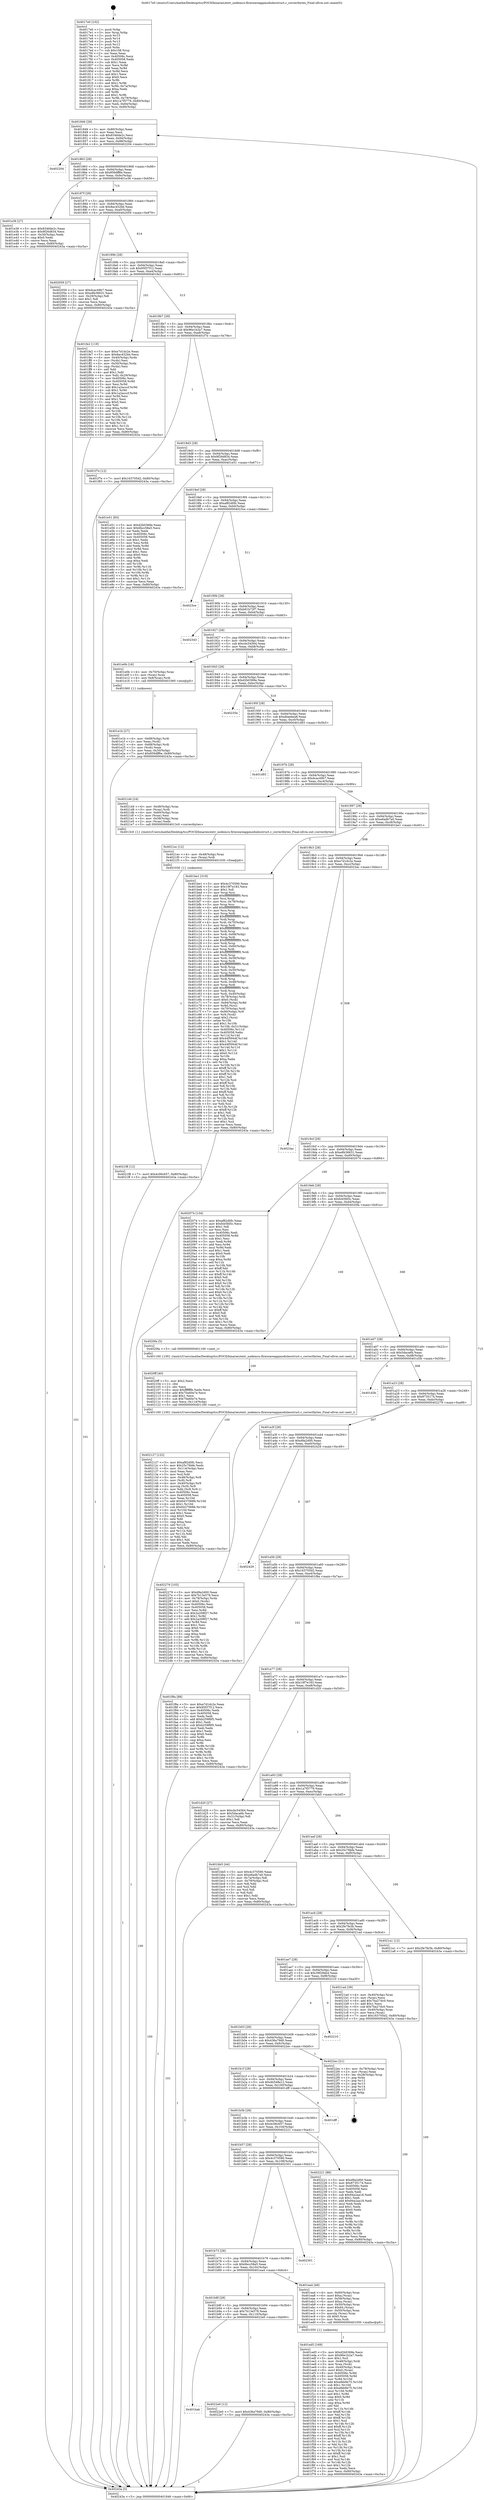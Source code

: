 digraph "0x4017e0" {
  label = "0x4017e0 (/mnt/c/Users/mathe/Desktop/tcc/POCII/binaries/extr_nodemcu-firmwareappmodulesstruct.c_correctbytes_Final-ollvm.out::main(0))"
  labelloc = "t"
  node[shape=record]

  Entry [label="",width=0.3,height=0.3,shape=circle,fillcolor=black,style=filled]
  "0x401846" [label="{
     0x401846 [29]\l
     | [instrs]\l
     &nbsp;&nbsp;0x401846 \<+3\>: mov -0x80(%rbp),%eax\l
     &nbsp;&nbsp;0x401849 \<+2\>: mov %eax,%ecx\l
     &nbsp;&nbsp;0x40184b \<+6\>: sub $0x8346de2c,%ecx\l
     &nbsp;&nbsp;0x401851 \<+6\>: mov %eax,-0x94(%rbp)\l
     &nbsp;&nbsp;0x401857 \<+6\>: mov %ecx,-0x98(%rbp)\l
     &nbsp;&nbsp;0x40185d \<+6\>: je 0000000000402204 \<main+0xa24\>\l
  }"]
  "0x402204" [label="{
     0x402204\l
  }", style=dashed]
  "0x401863" [label="{
     0x401863 [28]\l
     | [instrs]\l
     &nbsp;&nbsp;0x401863 \<+5\>: jmp 0000000000401868 \<main+0x88\>\l
     &nbsp;&nbsp;0x401868 \<+6\>: mov -0x94(%rbp),%eax\l
     &nbsp;&nbsp;0x40186e \<+5\>: sub $0x859dff6e,%eax\l
     &nbsp;&nbsp;0x401873 \<+6\>: mov %eax,-0x9c(%rbp)\l
     &nbsp;&nbsp;0x401879 \<+6\>: je 0000000000401e36 \<main+0x656\>\l
  }"]
  Exit [label="",width=0.3,height=0.3,shape=circle,fillcolor=black,style=filled,peripheries=2]
  "0x401e36" [label="{
     0x401e36 [27]\l
     | [instrs]\l
     &nbsp;&nbsp;0x401e36 \<+5\>: mov $0x8346de2c,%eax\l
     &nbsp;&nbsp;0x401e3b \<+5\>: mov $0x9f26d834,%ecx\l
     &nbsp;&nbsp;0x401e40 \<+3\>: mov -0x30(%rbp),%edx\l
     &nbsp;&nbsp;0x401e43 \<+3\>: cmp $0x0,%edx\l
     &nbsp;&nbsp;0x401e46 \<+3\>: cmove %ecx,%eax\l
     &nbsp;&nbsp;0x401e49 \<+3\>: mov %eax,-0x80(%rbp)\l
     &nbsp;&nbsp;0x401e4c \<+5\>: jmp 000000000040243a \<main+0xc5a\>\l
  }"]
  "0x40187f" [label="{
     0x40187f [28]\l
     | [instrs]\l
     &nbsp;&nbsp;0x40187f \<+5\>: jmp 0000000000401884 \<main+0xa4\>\l
     &nbsp;&nbsp;0x401884 \<+6\>: mov -0x94(%rbp),%eax\l
     &nbsp;&nbsp;0x40188a \<+5\>: sub $0x8ac452bb,%eax\l
     &nbsp;&nbsp;0x40188f \<+6\>: mov %eax,-0xa0(%rbp)\l
     &nbsp;&nbsp;0x401895 \<+6\>: je 0000000000402059 \<main+0x879\>\l
  }"]
  "0x401bab" [label="{
     0x401bab\l
  }", style=dashed]
  "0x402059" [label="{
     0x402059 [27]\l
     | [instrs]\l
     &nbsp;&nbsp;0x402059 \<+5\>: mov $0xdcac49b7,%eax\l
     &nbsp;&nbsp;0x40205e \<+5\>: mov $0xe8b36631,%ecx\l
     &nbsp;&nbsp;0x402063 \<+3\>: mov -0x29(%rbp),%dl\l
     &nbsp;&nbsp;0x402066 \<+3\>: test $0x1,%dl\l
     &nbsp;&nbsp;0x402069 \<+3\>: cmovne %ecx,%eax\l
     &nbsp;&nbsp;0x40206c \<+3\>: mov %eax,-0x80(%rbp)\l
     &nbsp;&nbsp;0x40206f \<+5\>: jmp 000000000040243a \<main+0xc5a\>\l
  }"]
  "0x40189b" [label="{
     0x40189b [28]\l
     | [instrs]\l
     &nbsp;&nbsp;0x40189b \<+5\>: jmp 00000000004018a0 \<main+0xc0\>\l
     &nbsp;&nbsp;0x4018a0 \<+6\>: mov -0x94(%rbp),%eax\l
     &nbsp;&nbsp;0x4018a6 \<+5\>: sub $0x95f37f12,%eax\l
     &nbsp;&nbsp;0x4018ab \<+6\>: mov %eax,-0xa4(%rbp)\l
     &nbsp;&nbsp;0x4018b1 \<+6\>: je 0000000000401fe2 \<main+0x802\>\l
  }"]
  "0x4022e0" [label="{
     0x4022e0 [12]\l
     | [instrs]\l
     &nbsp;&nbsp;0x4022e0 \<+7\>: movl $0x436a79d0,-0x80(%rbp)\l
     &nbsp;&nbsp;0x4022e7 \<+5\>: jmp 000000000040243a \<main+0xc5a\>\l
  }"]
  "0x401fe2" [label="{
     0x401fe2 [119]\l
     | [instrs]\l
     &nbsp;&nbsp;0x401fe2 \<+5\>: mov $0xe7d1dc2e,%eax\l
     &nbsp;&nbsp;0x401fe7 \<+5\>: mov $0x8ac452bb,%ecx\l
     &nbsp;&nbsp;0x401fec \<+4\>: mov -0x40(%rbp),%rdx\l
     &nbsp;&nbsp;0x401ff0 \<+2\>: mov (%rdx),%esi\l
     &nbsp;&nbsp;0x401ff2 \<+4\>: mov -0x50(%rbp),%rdx\l
     &nbsp;&nbsp;0x401ff6 \<+2\>: cmp (%rdx),%esi\l
     &nbsp;&nbsp;0x401ff8 \<+4\>: setl %dil\l
     &nbsp;&nbsp;0x401ffc \<+4\>: and $0x1,%dil\l
     &nbsp;&nbsp;0x402000 \<+4\>: mov %dil,-0x29(%rbp)\l
     &nbsp;&nbsp;0x402004 \<+7\>: mov 0x40506c,%esi\l
     &nbsp;&nbsp;0x40200b \<+8\>: mov 0x405058,%r8d\l
     &nbsp;&nbsp;0x402013 \<+3\>: mov %esi,%r9d\l
     &nbsp;&nbsp;0x402016 \<+7\>: add $0x1a2acccf,%r9d\l
     &nbsp;&nbsp;0x40201d \<+4\>: sub $0x1,%r9d\l
     &nbsp;&nbsp;0x402021 \<+7\>: sub $0x1a2acccf,%r9d\l
     &nbsp;&nbsp;0x402028 \<+4\>: imul %r9d,%esi\l
     &nbsp;&nbsp;0x40202c \<+3\>: and $0x1,%esi\l
     &nbsp;&nbsp;0x40202f \<+3\>: cmp $0x0,%esi\l
     &nbsp;&nbsp;0x402032 \<+4\>: sete %dil\l
     &nbsp;&nbsp;0x402036 \<+4\>: cmp $0xa,%r8d\l
     &nbsp;&nbsp;0x40203a \<+4\>: setl %r10b\l
     &nbsp;&nbsp;0x40203e \<+3\>: mov %dil,%r11b\l
     &nbsp;&nbsp;0x402041 \<+3\>: and %r10b,%r11b\l
     &nbsp;&nbsp;0x402044 \<+3\>: xor %r10b,%dil\l
     &nbsp;&nbsp;0x402047 \<+3\>: or %dil,%r11b\l
     &nbsp;&nbsp;0x40204a \<+4\>: test $0x1,%r11b\l
     &nbsp;&nbsp;0x40204e \<+3\>: cmovne %ecx,%eax\l
     &nbsp;&nbsp;0x402051 \<+3\>: mov %eax,-0x80(%rbp)\l
     &nbsp;&nbsp;0x402054 \<+5\>: jmp 000000000040243a \<main+0xc5a\>\l
  }"]
  "0x4018b7" [label="{
     0x4018b7 [28]\l
     | [instrs]\l
     &nbsp;&nbsp;0x4018b7 \<+5\>: jmp 00000000004018bc \<main+0xdc\>\l
     &nbsp;&nbsp;0x4018bc \<+6\>: mov -0x94(%rbp),%eax\l
     &nbsp;&nbsp;0x4018c2 \<+5\>: sub $0x96e1b2a7,%eax\l
     &nbsp;&nbsp;0x4018c7 \<+6\>: mov %eax,-0xa8(%rbp)\l
     &nbsp;&nbsp;0x4018cd \<+6\>: je 0000000000401f7e \<main+0x79e\>\l
  }"]
  "0x4021f8" [label="{
     0x4021f8 [12]\l
     | [instrs]\l
     &nbsp;&nbsp;0x4021f8 \<+7\>: movl $0x4c06c657,-0x80(%rbp)\l
     &nbsp;&nbsp;0x4021ff \<+5\>: jmp 000000000040243a \<main+0xc5a\>\l
  }"]
  "0x401f7e" [label="{
     0x401f7e [12]\l
     | [instrs]\l
     &nbsp;&nbsp;0x401f7e \<+7\>: movl $0x163705d2,-0x80(%rbp)\l
     &nbsp;&nbsp;0x401f85 \<+5\>: jmp 000000000040243a \<main+0xc5a\>\l
  }"]
  "0x4018d3" [label="{
     0x4018d3 [28]\l
     | [instrs]\l
     &nbsp;&nbsp;0x4018d3 \<+5\>: jmp 00000000004018d8 \<main+0xf8\>\l
     &nbsp;&nbsp;0x4018d8 \<+6\>: mov -0x94(%rbp),%eax\l
     &nbsp;&nbsp;0x4018de \<+5\>: sub $0x9f26d834,%eax\l
     &nbsp;&nbsp;0x4018e3 \<+6\>: mov %eax,-0xac(%rbp)\l
     &nbsp;&nbsp;0x4018e9 \<+6\>: je 0000000000401e51 \<main+0x671\>\l
  }"]
  "0x4021ec" [label="{
     0x4021ec [12]\l
     | [instrs]\l
     &nbsp;&nbsp;0x4021ec \<+4\>: mov -0x48(%rbp),%rax\l
     &nbsp;&nbsp;0x4021f0 \<+3\>: mov (%rax),%rdi\l
     &nbsp;&nbsp;0x4021f3 \<+5\>: call 0000000000401030 \<free@plt\>\l
     | [calls]\l
     &nbsp;&nbsp;0x401030 \{1\} (unknown)\l
  }"]
  "0x401e51" [label="{
     0x401e51 [83]\l
     | [instrs]\l
     &nbsp;&nbsp;0x401e51 \<+5\>: mov $0xd2b0368e,%eax\l
     &nbsp;&nbsp;0x401e56 \<+5\>: mov $0x6bcc58a5,%ecx\l
     &nbsp;&nbsp;0x401e5b \<+2\>: xor %edx,%edx\l
     &nbsp;&nbsp;0x401e5d \<+7\>: mov 0x40506c,%esi\l
     &nbsp;&nbsp;0x401e64 \<+7\>: mov 0x405058,%edi\l
     &nbsp;&nbsp;0x401e6b \<+3\>: sub $0x1,%edx\l
     &nbsp;&nbsp;0x401e6e \<+3\>: mov %esi,%r8d\l
     &nbsp;&nbsp;0x401e71 \<+3\>: add %edx,%r8d\l
     &nbsp;&nbsp;0x401e74 \<+4\>: imul %r8d,%esi\l
     &nbsp;&nbsp;0x401e78 \<+3\>: and $0x1,%esi\l
     &nbsp;&nbsp;0x401e7b \<+3\>: cmp $0x0,%esi\l
     &nbsp;&nbsp;0x401e7e \<+4\>: sete %r9b\l
     &nbsp;&nbsp;0x401e82 \<+3\>: cmp $0xa,%edi\l
     &nbsp;&nbsp;0x401e85 \<+4\>: setl %r10b\l
     &nbsp;&nbsp;0x401e89 \<+3\>: mov %r9b,%r11b\l
     &nbsp;&nbsp;0x401e8c \<+3\>: and %r10b,%r11b\l
     &nbsp;&nbsp;0x401e8f \<+3\>: xor %r10b,%r9b\l
     &nbsp;&nbsp;0x401e92 \<+3\>: or %r9b,%r11b\l
     &nbsp;&nbsp;0x401e95 \<+4\>: test $0x1,%r11b\l
     &nbsp;&nbsp;0x401e99 \<+3\>: cmovne %ecx,%eax\l
     &nbsp;&nbsp;0x401e9c \<+3\>: mov %eax,-0x80(%rbp)\l
     &nbsp;&nbsp;0x401e9f \<+5\>: jmp 000000000040243a \<main+0xc5a\>\l
  }"]
  "0x4018ef" [label="{
     0x4018ef [28]\l
     | [instrs]\l
     &nbsp;&nbsp;0x4018ef \<+5\>: jmp 00000000004018f4 \<main+0x114\>\l
     &nbsp;&nbsp;0x4018f4 \<+6\>: mov -0x94(%rbp),%eax\l
     &nbsp;&nbsp;0x4018fa \<+5\>: sub $0xaf82d0fc,%eax\l
     &nbsp;&nbsp;0x4018ff \<+6\>: mov %eax,-0xb0(%rbp)\l
     &nbsp;&nbsp;0x401905 \<+6\>: je 00000000004023ce \<main+0xbee\>\l
  }"]
  "0x402127" [label="{
     0x402127 [122]\l
     | [instrs]\l
     &nbsp;&nbsp;0x402127 \<+5\>: mov $0xaf82d0fc,%ecx\l
     &nbsp;&nbsp;0x40212c \<+5\>: mov $0x25c76bfe,%edx\l
     &nbsp;&nbsp;0x402131 \<+6\>: mov -0x114(%rbp),%esi\l
     &nbsp;&nbsp;0x402137 \<+3\>: imul %eax,%esi\l
     &nbsp;&nbsp;0x40213a \<+3\>: mov %sil,%dil\l
     &nbsp;&nbsp;0x40213d \<+4\>: mov -0x48(%rbp),%r8\l
     &nbsp;&nbsp;0x402141 \<+3\>: mov (%r8),%r8\l
     &nbsp;&nbsp;0x402144 \<+4\>: mov -0x40(%rbp),%r9\l
     &nbsp;&nbsp;0x402148 \<+3\>: movslq (%r9),%r9\l
     &nbsp;&nbsp;0x40214b \<+4\>: mov %dil,(%r8,%r9,1)\l
     &nbsp;&nbsp;0x40214f \<+7\>: mov 0x40506c,%eax\l
     &nbsp;&nbsp;0x402156 \<+7\>: mov 0x405058,%esi\l
     &nbsp;&nbsp;0x40215d \<+3\>: mov %eax,%r10d\l
     &nbsp;&nbsp;0x402160 \<+7\>: add $0x64370686,%r10d\l
     &nbsp;&nbsp;0x402167 \<+4\>: sub $0x1,%r10d\l
     &nbsp;&nbsp;0x40216b \<+7\>: sub $0x64370686,%r10d\l
     &nbsp;&nbsp;0x402172 \<+4\>: imul %r10d,%eax\l
     &nbsp;&nbsp;0x402176 \<+3\>: and $0x1,%eax\l
     &nbsp;&nbsp;0x402179 \<+3\>: cmp $0x0,%eax\l
     &nbsp;&nbsp;0x40217c \<+4\>: sete %dil\l
     &nbsp;&nbsp;0x402180 \<+3\>: cmp $0xa,%esi\l
     &nbsp;&nbsp;0x402183 \<+4\>: setl %r11b\l
     &nbsp;&nbsp;0x402187 \<+3\>: mov %dil,%bl\l
     &nbsp;&nbsp;0x40218a \<+3\>: and %r11b,%bl\l
     &nbsp;&nbsp;0x40218d \<+3\>: xor %r11b,%dil\l
     &nbsp;&nbsp;0x402190 \<+3\>: or %dil,%bl\l
     &nbsp;&nbsp;0x402193 \<+3\>: test $0x1,%bl\l
     &nbsp;&nbsp;0x402196 \<+3\>: cmovne %edx,%ecx\l
     &nbsp;&nbsp;0x402199 \<+3\>: mov %ecx,-0x80(%rbp)\l
     &nbsp;&nbsp;0x40219c \<+5\>: jmp 000000000040243a \<main+0xc5a\>\l
  }"]
  "0x4023ce" [label="{
     0x4023ce\l
  }", style=dashed]
  "0x40190b" [label="{
     0x40190b [28]\l
     | [instrs]\l
     &nbsp;&nbsp;0x40190b \<+5\>: jmp 0000000000401910 \<main+0x130\>\l
     &nbsp;&nbsp;0x401910 \<+6\>: mov -0x94(%rbp),%eax\l
     &nbsp;&nbsp;0x401916 \<+5\>: sub $0xb91b72f7,%eax\l
     &nbsp;&nbsp;0x40191b \<+6\>: mov %eax,-0xb4(%rbp)\l
     &nbsp;&nbsp;0x401921 \<+6\>: je 0000000000402343 \<main+0xb63\>\l
  }"]
  "0x4020ff" [label="{
     0x4020ff [40]\l
     | [instrs]\l
     &nbsp;&nbsp;0x4020ff \<+5\>: mov $0x2,%ecx\l
     &nbsp;&nbsp;0x402104 \<+1\>: cltd\l
     &nbsp;&nbsp;0x402105 \<+2\>: idiv %ecx\l
     &nbsp;&nbsp;0x402107 \<+6\>: imul $0xfffffffe,%edx,%ecx\l
     &nbsp;&nbsp;0x40210d \<+6\>: add $0x70a60e7e,%ecx\l
     &nbsp;&nbsp;0x402113 \<+3\>: add $0x1,%ecx\l
     &nbsp;&nbsp;0x402116 \<+6\>: sub $0x70a60e7e,%ecx\l
     &nbsp;&nbsp;0x40211c \<+6\>: mov %ecx,-0x114(%rbp)\l
     &nbsp;&nbsp;0x402122 \<+5\>: call 0000000000401160 \<next_i\>\l
     | [calls]\l
     &nbsp;&nbsp;0x401160 \{100\} (/mnt/c/Users/mathe/Desktop/tcc/POCII/binaries/extr_nodemcu-firmwareappmodulesstruct.c_correctbytes_Final-ollvm.out::next_i)\l
  }"]
  "0x402343" [label="{
     0x402343\l
  }", style=dashed]
  "0x401927" [label="{
     0x401927 [28]\l
     | [instrs]\l
     &nbsp;&nbsp;0x401927 \<+5\>: jmp 000000000040192c \<main+0x14c\>\l
     &nbsp;&nbsp;0x40192c \<+6\>: mov -0x94(%rbp),%eax\l
     &nbsp;&nbsp;0x401932 \<+5\>: sub $0xcbc54564,%eax\l
     &nbsp;&nbsp;0x401937 \<+6\>: mov %eax,-0xb8(%rbp)\l
     &nbsp;&nbsp;0x40193d \<+6\>: je 0000000000401e0b \<main+0x62b\>\l
  }"]
  "0x401ed5" [label="{
     0x401ed5 [169]\l
     | [instrs]\l
     &nbsp;&nbsp;0x401ed5 \<+5\>: mov $0xd2b0368e,%ecx\l
     &nbsp;&nbsp;0x401eda \<+5\>: mov $0x96e1b2a7,%edx\l
     &nbsp;&nbsp;0x401edf \<+3\>: mov $0x1,%sil\l
     &nbsp;&nbsp;0x401ee2 \<+4\>: mov -0x48(%rbp),%rdi\l
     &nbsp;&nbsp;0x401ee6 \<+3\>: mov %rax,(%rdi)\l
     &nbsp;&nbsp;0x401ee9 \<+4\>: mov -0x40(%rbp),%rax\l
     &nbsp;&nbsp;0x401eed \<+6\>: movl $0x0,(%rax)\l
     &nbsp;&nbsp;0x401ef3 \<+8\>: mov 0x40506c,%r8d\l
     &nbsp;&nbsp;0x401efb \<+8\>: mov 0x405058,%r9d\l
     &nbsp;&nbsp;0x401f03 \<+3\>: mov %r8d,%r10d\l
     &nbsp;&nbsp;0x401f06 \<+7\>: add $0xefeb9e75,%r10d\l
     &nbsp;&nbsp;0x401f0d \<+4\>: sub $0x1,%r10d\l
     &nbsp;&nbsp;0x401f11 \<+7\>: sub $0xefeb9e75,%r10d\l
     &nbsp;&nbsp;0x401f18 \<+4\>: imul %r10d,%r8d\l
     &nbsp;&nbsp;0x401f1c \<+4\>: and $0x1,%r8d\l
     &nbsp;&nbsp;0x401f20 \<+4\>: cmp $0x0,%r8d\l
     &nbsp;&nbsp;0x401f24 \<+4\>: sete %r11b\l
     &nbsp;&nbsp;0x401f28 \<+4\>: cmp $0xa,%r9d\l
     &nbsp;&nbsp;0x401f2c \<+3\>: setl %bl\l
     &nbsp;&nbsp;0x401f2f \<+3\>: mov %r11b,%r14b\l
     &nbsp;&nbsp;0x401f32 \<+4\>: xor $0xff,%r14b\l
     &nbsp;&nbsp;0x401f36 \<+3\>: mov %bl,%r15b\l
     &nbsp;&nbsp;0x401f39 \<+4\>: xor $0xff,%r15b\l
     &nbsp;&nbsp;0x401f3d \<+4\>: xor $0x1,%sil\l
     &nbsp;&nbsp;0x401f41 \<+3\>: mov %r14b,%r12b\l
     &nbsp;&nbsp;0x401f44 \<+4\>: and $0xff,%r12b\l
     &nbsp;&nbsp;0x401f48 \<+3\>: and %sil,%r11b\l
     &nbsp;&nbsp;0x401f4b \<+3\>: mov %r15b,%r13b\l
     &nbsp;&nbsp;0x401f4e \<+4\>: and $0xff,%r13b\l
     &nbsp;&nbsp;0x401f52 \<+3\>: and %sil,%bl\l
     &nbsp;&nbsp;0x401f55 \<+3\>: or %r11b,%r12b\l
     &nbsp;&nbsp;0x401f58 \<+3\>: or %bl,%r13b\l
     &nbsp;&nbsp;0x401f5b \<+3\>: xor %r13b,%r12b\l
     &nbsp;&nbsp;0x401f5e \<+3\>: or %r15b,%r14b\l
     &nbsp;&nbsp;0x401f61 \<+4\>: xor $0xff,%r14b\l
     &nbsp;&nbsp;0x401f65 \<+4\>: or $0x1,%sil\l
     &nbsp;&nbsp;0x401f69 \<+3\>: and %sil,%r14b\l
     &nbsp;&nbsp;0x401f6c \<+3\>: or %r14b,%r12b\l
     &nbsp;&nbsp;0x401f6f \<+4\>: test $0x1,%r12b\l
     &nbsp;&nbsp;0x401f73 \<+3\>: cmovne %edx,%ecx\l
     &nbsp;&nbsp;0x401f76 \<+3\>: mov %ecx,-0x80(%rbp)\l
     &nbsp;&nbsp;0x401f79 \<+5\>: jmp 000000000040243a \<main+0xc5a\>\l
  }"]
  "0x401e0b" [label="{
     0x401e0b [16]\l
     | [instrs]\l
     &nbsp;&nbsp;0x401e0b \<+4\>: mov -0x70(%rbp),%rax\l
     &nbsp;&nbsp;0x401e0f \<+3\>: mov (%rax),%rax\l
     &nbsp;&nbsp;0x401e12 \<+4\>: mov 0x8(%rax),%rdi\l
     &nbsp;&nbsp;0x401e16 \<+5\>: call 0000000000401060 \<atoi@plt\>\l
     | [calls]\l
     &nbsp;&nbsp;0x401060 \{1\} (unknown)\l
  }"]
  "0x401943" [label="{
     0x401943 [28]\l
     | [instrs]\l
     &nbsp;&nbsp;0x401943 \<+5\>: jmp 0000000000401948 \<main+0x168\>\l
     &nbsp;&nbsp;0x401948 \<+6\>: mov -0x94(%rbp),%eax\l
     &nbsp;&nbsp;0x40194e \<+5\>: sub $0xd2b0368e,%eax\l
     &nbsp;&nbsp;0x401953 \<+6\>: mov %eax,-0xbc(%rbp)\l
     &nbsp;&nbsp;0x401959 \<+6\>: je 000000000040235e \<main+0xb7e\>\l
  }"]
  "0x401b8f" [label="{
     0x401b8f [28]\l
     | [instrs]\l
     &nbsp;&nbsp;0x401b8f \<+5\>: jmp 0000000000401b94 \<main+0x3b4\>\l
     &nbsp;&nbsp;0x401b94 \<+6\>: mov -0x94(%rbp),%eax\l
     &nbsp;&nbsp;0x401b9a \<+5\>: sub $0x7b13e578,%eax\l
     &nbsp;&nbsp;0x401b9f \<+6\>: mov %eax,-0x110(%rbp)\l
     &nbsp;&nbsp;0x401ba5 \<+6\>: je 00000000004022e0 \<main+0xb00\>\l
  }"]
  "0x40235e" [label="{
     0x40235e\l
  }", style=dashed]
  "0x40195f" [label="{
     0x40195f [28]\l
     | [instrs]\l
     &nbsp;&nbsp;0x40195f \<+5\>: jmp 0000000000401964 \<main+0x184\>\l
     &nbsp;&nbsp;0x401964 \<+6\>: mov -0x94(%rbp),%eax\l
     &nbsp;&nbsp;0x40196a \<+5\>: sub $0xdbaebea8,%eax\l
     &nbsp;&nbsp;0x40196f \<+6\>: mov %eax,-0xc0(%rbp)\l
     &nbsp;&nbsp;0x401975 \<+6\>: je 0000000000401d93 \<main+0x5b3\>\l
  }"]
  "0x401ea4" [label="{
     0x401ea4 [49]\l
     | [instrs]\l
     &nbsp;&nbsp;0x401ea4 \<+4\>: mov -0x60(%rbp),%rax\l
     &nbsp;&nbsp;0x401ea8 \<+6\>: movl $0xa,(%rax)\l
     &nbsp;&nbsp;0x401eae \<+4\>: mov -0x58(%rbp),%rax\l
     &nbsp;&nbsp;0x401eb2 \<+6\>: movl $0xa,(%rax)\l
     &nbsp;&nbsp;0x401eb8 \<+4\>: mov -0x50(%rbp),%rax\l
     &nbsp;&nbsp;0x401ebc \<+6\>: movl $0x64,(%rax)\l
     &nbsp;&nbsp;0x401ec2 \<+4\>: mov -0x50(%rbp),%rax\l
     &nbsp;&nbsp;0x401ec6 \<+3\>: movslq (%rax),%rax\l
     &nbsp;&nbsp;0x401ec9 \<+4\>: shl $0x0,%rax\l
     &nbsp;&nbsp;0x401ecd \<+3\>: mov %rax,%rdi\l
     &nbsp;&nbsp;0x401ed0 \<+5\>: call 0000000000401050 \<malloc@plt\>\l
     | [calls]\l
     &nbsp;&nbsp;0x401050 \{1\} (unknown)\l
  }"]
  "0x401d93" [label="{
     0x401d93\l
  }", style=dashed]
  "0x40197b" [label="{
     0x40197b [28]\l
     | [instrs]\l
     &nbsp;&nbsp;0x40197b \<+5\>: jmp 0000000000401980 \<main+0x1a0\>\l
     &nbsp;&nbsp;0x401980 \<+6\>: mov -0x94(%rbp),%eax\l
     &nbsp;&nbsp;0x401986 \<+5\>: sub $0xdcac49b7,%eax\l
     &nbsp;&nbsp;0x40198b \<+6\>: mov %eax,-0xc4(%rbp)\l
     &nbsp;&nbsp;0x401991 \<+6\>: je 00000000004021d4 \<main+0x9f4\>\l
  }"]
  "0x401b73" [label="{
     0x401b73 [28]\l
     | [instrs]\l
     &nbsp;&nbsp;0x401b73 \<+5\>: jmp 0000000000401b78 \<main+0x398\>\l
     &nbsp;&nbsp;0x401b78 \<+6\>: mov -0x94(%rbp),%eax\l
     &nbsp;&nbsp;0x401b7e \<+5\>: sub $0x6bcc58a5,%eax\l
     &nbsp;&nbsp;0x401b83 \<+6\>: mov %eax,-0x10c(%rbp)\l
     &nbsp;&nbsp;0x401b89 \<+6\>: je 0000000000401ea4 \<main+0x6c4\>\l
  }"]
  "0x4021d4" [label="{
     0x4021d4 [24]\l
     | [instrs]\l
     &nbsp;&nbsp;0x4021d4 \<+4\>: mov -0x48(%rbp),%rax\l
     &nbsp;&nbsp;0x4021d8 \<+3\>: mov (%rax),%rdi\l
     &nbsp;&nbsp;0x4021db \<+4\>: mov -0x60(%rbp),%rax\l
     &nbsp;&nbsp;0x4021df \<+2\>: mov (%rax),%esi\l
     &nbsp;&nbsp;0x4021e1 \<+4\>: mov -0x58(%rbp),%rax\l
     &nbsp;&nbsp;0x4021e5 \<+2\>: mov (%rax),%edx\l
     &nbsp;&nbsp;0x4021e7 \<+5\>: call 00000000004013c0 \<correctbytes\>\l
     | [calls]\l
     &nbsp;&nbsp;0x4013c0 \{1\} (/mnt/c/Users/mathe/Desktop/tcc/POCII/binaries/extr_nodemcu-firmwareappmodulesstruct.c_correctbytes_Final-ollvm.out::correctbytes)\l
  }"]
  "0x401997" [label="{
     0x401997 [28]\l
     | [instrs]\l
     &nbsp;&nbsp;0x401997 \<+5\>: jmp 000000000040199c \<main+0x1bc\>\l
     &nbsp;&nbsp;0x40199c \<+6\>: mov -0x94(%rbp),%eax\l
     &nbsp;&nbsp;0x4019a2 \<+5\>: sub $0xe6adb7a0,%eax\l
     &nbsp;&nbsp;0x4019a7 \<+6\>: mov %eax,-0xc8(%rbp)\l
     &nbsp;&nbsp;0x4019ad \<+6\>: je 0000000000401be1 \<main+0x401\>\l
  }"]
  "0x402301" [label="{
     0x402301\l
  }", style=dashed]
  "0x401be1" [label="{
     0x401be1 [319]\l
     | [instrs]\l
     &nbsp;&nbsp;0x401be1 \<+5\>: mov $0x4c370590,%eax\l
     &nbsp;&nbsp;0x401be6 \<+5\>: mov $0x19f7e183,%ecx\l
     &nbsp;&nbsp;0x401beb \<+2\>: mov $0x1,%dl\l
     &nbsp;&nbsp;0x401bed \<+3\>: mov %rsp,%rsi\l
     &nbsp;&nbsp;0x401bf0 \<+4\>: add $0xfffffffffffffff0,%rsi\l
     &nbsp;&nbsp;0x401bf4 \<+3\>: mov %rsi,%rsp\l
     &nbsp;&nbsp;0x401bf7 \<+4\>: mov %rsi,-0x78(%rbp)\l
     &nbsp;&nbsp;0x401bfb \<+3\>: mov %rsp,%rsi\l
     &nbsp;&nbsp;0x401bfe \<+4\>: add $0xfffffffffffffff0,%rsi\l
     &nbsp;&nbsp;0x401c02 \<+3\>: mov %rsi,%rsp\l
     &nbsp;&nbsp;0x401c05 \<+3\>: mov %rsp,%rdi\l
     &nbsp;&nbsp;0x401c08 \<+4\>: add $0xfffffffffffffff0,%rdi\l
     &nbsp;&nbsp;0x401c0c \<+3\>: mov %rdi,%rsp\l
     &nbsp;&nbsp;0x401c0f \<+4\>: mov %rdi,-0x70(%rbp)\l
     &nbsp;&nbsp;0x401c13 \<+3\>: mov %rsp,%rdi\l
     &nbsp;&nbsp;0x401c16 \<+4\>: add $0xfffffffffffffff0,%rdi\l
     &nbsp;&nbsp;0x401c1a \<+3\>: mov %rdi,%rsp\l
     &nbsp;&nbsp;0x401c1d \<+4\>: mov %rdi,-0x68(%rbp)\l
     &nbsp;&nbsp;0x401c21 \<+3\>: mov %rsp,%rdi\l
     &nbsp;&nbsp;0x401c24 \<+4\>: add $0xfffffffffffffff0,%rdi\l
     &nbsp;&nbsp;0x401c28 \<+3\>: mov %rdi,%rsp\l
     &nbsp;&nbsp;0x401c2b \<+4\>: mov %rdi,-0x60(%rbp)\l
     &nbsp;&nbsp;0x401c2f \<+3\>: mov %rsp,%rdi\l
     &nbsp;&nbsp;0x401c32 \<+4\>: add $0xfffffffffffffff0,%rdi\l
     &nbsp;&nbsp;0x401c36 \<+3\>: mov %rdi,%rsp\l
     &nbsp;&nbsp;0x401c39 \<+4\>: mov %rdi,-0x58(%rbp)\l
     &nbsp;&nbsp;0x401c3d \<+3\>: mov %rsp,%rdi\l
     &nbsp;&nbsp;0x401c40 \<+4\>: add $0xfffffffffffffff0,%rdi\l
     &nbsp;&nbsp;0x401c44 \<+3\>: mov %rdi,%rsp\l
     &nbsp;&nbsp;0x401c47 \<+4\>: mov %rdi,-0x50(%rbp)\l
     &nbsp;&nbsp;0x401c4b \<+3\>: mov %rsp,%rdi\l
     &nbsp;&nbsp;0x401c4e \<+4\>: add $0xfffffffffffffff0,%rdi\l
     &nbsp;&nbsp;0x401c52 \<+3\>: mov %rdi,%rsp\l
     &nbsp;&nbsp;0x401c55 \<+4\>: mov %rdi,-0x48(%rbp)\l
     &nbsp;&nbsp;0x401c59 \<+3\>: mov %rsp,%rdi\l
     &nbsp;&nbsp;0x401c5c \<+4\>: add $0xfffffffffffffff0,%rdi\l
     &nbsp;&nbsp;0x401c60 \<+3\>: mov %rdi,%rsp\l
     &nbsp;&nbsp;0x401c63 \<+4\>: mov %rdi,-0x40(%rbp)\l
     &nbsp;&nbsp;0x401c67 \<+4\>: mov -0x78(%rbp),%rdi\l
     &nbsp;&nbsp;0x401c6b \<+6\>: movl $0x0,(%rdi)\l
     &nbsp;&nbsp;0x401c71 \<+7\>: mov -0x84(%rbp),%r8d\l
     &nbsp;&nbsp;0x401c78 \<+3\>: mov %r8d,(%rsi)\l
     &nbsp;&nbsp;0x401c7b \<+4\>: mov -0x70(%rbp),%rdi\l
     &nbsp;&nbsp;0x401c7f \<+7\>: mov -0x90(%rbp),%r9\l
     &nbsp;&nbsp;0x401c86 \<+3\>: mov %r9,(%rdi)\l
     &nbsp;&nbsp;0x401c89 \<+3\>: cmpl $0x2,(%rsi)\l
     &nbsp;&nbsp;0x401c8c \<+4\>: setne %r10b\l
     &nbsp;&nbsp;0x401c90 \<+4\>: and $0x1,%r10b\l
     &nbsp;&nbsp;0x401c94 \<+4\>: mov %r10b,-0x31(%rbp)\l
     &nbsp;&nbsp;0x401c98 \<+8\>: mov 0x40506c,%r11d\l
     &nbsp;&nbsp;0x401ca0 \<+7\>: mov 0x405058,%ebx\l
     &nbsp;&nbsp;0x401ca7 \<+3\>: mov %r11d,%r14d\l
     &nbsp;&nbsp;0x401caa \<+7\>: add $0x44f5944f,%r14d\l
     &nbsp;&nbsp;0x401cb1 \<+4\>: sub $0x1,%r14d\l
     &nbsp;&nbsp;0x401cb5 \<+7\>: sub $0x44f5944f,%r14d\l
     &nbsp;&nbsp;0x401cbc \<+4\>: imul %r14d,%r11d\l
     &nbsp;&nbsp;0x401cc0 \<+4\>: and $0x1,%r11d\l
     &nbsp;&nbsp;0x401cc4 \<+4\>: cmp $0x0,%r11d\l
     &nbsp;&nbsp;0x401cc8 \<+4\>: sete %r10b\l
     &nbsp;&nbsp;0x401ccc \<+3\>: cmp $0xa,%ebx\l
     &nbsp;&nbsp;0x401ccf \<+4\>: setl %r15b\l
     &nbsp;&nbsp;0x401cd3 \<+3\>: mov %r10b,%r12b\l
     &nbsp;&nbsp;0x401cd6 \<+4\>: xor $0xff,%r12b\l
     &nbsp;&nbsp;0x401cda \<+3\>: mov %r15b,%r13b\l
     &nbsp;&nbsp;0x401cdd \<+4\>: xor $0xff,%r13b\l
     &nbsp;&nbsp;0x401ce1 \<+3\>: xor $0x1,%dl\l
     &nbsp;&nbsp;0x401ce4 \<+3\>: mov %r12b,%sil\l
     &nbsp;&nbsp;0x401ce7 \<+4\>: and $0xff,%sil\l
     &nbsp;&nbsp;0x401ceb \<+3\>: and %dl,%r10b\l
     &nbsp;&nbsp;0x401cee \<+3\>: mov %r13b,%dil\l
     &nbsp;&nbsp;0x401cf1 \<+4\>: and $0xff,%dil\l
     &nbsp;&nbsp;0x401cf5 \<+3\>: and %dl,%r15b\l
     &nbsp;&nbsp;0x401cf8 \<+3\>: or %r10b,%sil\l
     &nbsp;&nbsp;0x401cfb \<+3\>: or %r15b,%dil\l
     &nbsp;&nbsp;0x401cfe \<+3\>: xor %dil,%sil\l
     &nbsp;&nbsp;0x401d01 \<+3\>: or %r13b,%r12b\l
     &nbsp;&nbsp;0x401d04 \<+4\>: xor $0xff,%r12b\l
     &nbsp;&nbsp;0x401d08 \<+3\>: or $0x1,%dl\l
     &nbsp;&nbsp;0x401d0b \<+3\>: and %dl,%r12b\l
     &nbsp;&nbsp;0x401d0e \<+3\>: or %r12b,%sil\l
     &nbsp;&nbsp;0x401d11 \<+4\>: test $0x1,%sil\l
     &nbsp;&nbsp;0x401d15 \<+3\>: cmovne %ecx,%eax\l
     &nbsp;&nbsp;0x401d18 \<+3\>: mov %eax,-0x80(%rbp)\l
     &nbsp;&nbsp;0x401d1b \<+5\>: jmp 000000000040243a \<main+0xc5a\>\l
  }"]
  "0x4019b3" [label="{
     0x4019b3 [28]\l
     | [instrs]\l
     &nbsp;&nbsp;0x4019b3 \<+5\>: jmp 00000000004019b8 \<main+0x1d8\>\l
     &nbsp;&nbsp;0x4019b8 \<+6\>: mov -0x94(%rbp),%eax\l
     &nbsp;&nbsp;0x4019be \<+5\>: sub $0xe7d1dc2e,%eax\l
     &nbsp;&nbsp;0x4019c3 \<+6\>: mov %eax,-0xcc(%rbp)\l
     &nbsp;&nbsp;0x4019c9 \<+6\>: je 00000000004023ac \<main+0xbcc\>\l
  }"]
  "0x401b57" [label="{
     0x401b57 [28]\l
     | [instrs]\l
     &nbsp;&nbsp;0x401b57 \<+5\>: jmp 0000000000401b5c \<main+0x37c\>\l
     &nbsp;&nbsp;0x401b5c \<+6\>: mov -0x94(%rbp),%eax\l
     &nbsp;&nbsp;0x401b62 \<+5\>: sub $0x4c370590,%eax\l
     &nbsp;&nbsp;0x401b67 \<+6\>: mov %eax,-0x108(%rbp)\l
     &nbsp;&nbsp;0x401b6d \<+6\>: je 0000000000402301 \<main+0xb21\>\l
  }"]
  "0x4023ac" [label="{
     0x4023ac\l
  }", style=dashed]
  "0x4019cf" [label="{
     0x4019cf [28]\l
     | [instrs]\l
     &nbsp;&nbsp;0x4019cf \<+5\>: jmp 00000000004019d4 \<main+0x1f4\>\l
     &nbsp;&nbsp;0x4019d4 \<+6\>: mov -0x94(%rbp),%eax\l
     &nbsp;&nbsp;0x4019da \<+5\>: sub $0xe8b36631,%eax\l
     &nbsp;&nbsp;0x4019df \<+6\>: mov %eax,-0xd0(%rbp)\l
     &nbsp;&nbsp;0x4019e5 \<+6\>: je 0000000000402074 \<main+0x894\>\l
  }"]
  "0x402221" [label="{
     0x402221 [88]\l
     | [instrs]\l
     &nbsp;&nbsp;0x402221 \<+5\>: mov $0xd9a2d00,%eax\l
     &nbsp;&nbsp;0x402226 \<+5\>: mov $0x8735174,%ecx\l
     &nbsp;&nbsp;0x40222b \<+7\>: mov 0x40506c,%edx\l
     &nbsp;&nbsp;0x402232 \<+7\>: mov 0x405058,%esi\l
     &nbsp;&nbsp;0x402239 \<+2\>: mov %edx,%edi\l
     &nbsp;&nbsp;0x40223b \<+6\>: sub $0x94a2aa18,%edi\l
     &nbsp;&nbsp;0x402241 \<+3\>: sub $0x1,%edi\l
     &nbsp;&nbsp;0x402244 \<+6\>: add $0x94a2aa18,%edi\l
     &nbsp;&nbsp;0x40224a \<+3\>: imul %edi,%edx\l
     &nbsp;&nbsp;0x40224d \<+3\>: and $0x1,%edx\l
     &nbsp;&nbsp;0x402250 \<+3\>: cmp $0x0,%edx\l
     &nbsp;&nbsp;0x402253 \<+4\>: sete %r8b\l
     &nbsp;&nbsp;0x402257 \<+3\>: cmp $0xa,%esi\l
     &nbsp;&nbsp;0x40225a \<+4\>: setl %r9b\l
     &nbsp;&nbsp;0x40225e \<+3\>: mov %r8b,%r10b\l
     &nbsp;&nbsp;0x402261 \<+3\>: and %r9b,%r10b\l
     &nbsp;&nbsp;0x402264 \<+3\>: xor %r9b,%r8b\l
     &nbsp;&nbsp;0x402267 \<+3\>: or %r8b,%r10b\l
     &nbsp;&nbsp;0x40226a \<+4\>: test $0x1,%r10b\l
     &nbsp;&nbsp;0x40226e \<+3\>: cmovne %ecx,%eax\l
     &nbsp;&nbsp;0x402271 \<+3\>: mov %eax,-0x80(%rbp)\l
     &nbsp;&nbsp;0x402274 \<+5\>: jmp 000000000040243a \<main+0xc5a\>\l
  }"]
  "0x402074" [label="{
     0x402074 [134]\l
     | [instrs]\l
     &nbsp;&nbsp;0x402074 \<+5\>: mov $0xaf82d0fc,%eax\l
     &nbsp;&nbsp;0x402079 \<+5\>: mov $0xfcb5fd5c,%ecx\l
     &nbsp;&nbsp;0x40207e \<+2\>: mov $0x1,%dl\l
     &nbsp;&nbsp;0x402080 \<+2\>: xor %esi,%esi\l
     &nbsp;&nbsp;0x402082 \<+7\>: mov 0x40506c,%edi\l
     &nbsp;&nbsp;0x402089 \<+8\>: mov 0x405058,%r8d\l
     &nbsp;&nbsp;0x402091 \<+3\>: sub $0x1,%esi\l
     &nbsp;&nbsp;0x402094 \<+3\>: mov %edi,%r9d\l
     &nbsp;&nbsp;0x402097 \<+3\>: add %esi,%r9d\l
     &nbsp;&nbsp;0x40209a \<+4\>: imul %r9d,%edi\l
     &nbsp;&nbsp;0x40209e \<+3\>: and $0x1,%edi\l
     &nbsp;&nbsp;0x4020a1 \<+3\>: cmp $0x0,%edi\l
     &nbsp;&nbsp;0x4020a4 \<+4\>: sete %r10b\l
     &nbsp;&nbsp;0x4020a8 \<+4\>: cmp $0xa,%r8d\l
     &nbsp;&nbsp;0x4020ac \<+4\>: setl %r11b\l
     &nbsp;&nbsp;0x4020b0 \<+3\>: mov %r10b,%bl\l
     &nbsp;&nbsp;0x4020b3 \<+3\>: xor $0xff,%bl\l
     &nbsp;&nbsp;0x4020b6 \<+3\>: mov %r11b,%r14b\l
     &nbsp;&nbsp;0x4020b9 \<+4\>: xor $0xff,%r14b\l
     &nbsp;&nbsp;0x4020bd \<+3\>: xor $0x0,%dl\l
     &nbsp;&nbsp;0x4020c0 \<+3\>: mov %bl,%r15b\l
     &nbsp;&nbsp;0x4020c3 \<+4\>: and $0x0,%r15b\l
     &nbsp;&nbsp;0x4020c7 \<+3\>: and %dl,%r10b\l
     &nbsp;&nbsp;0x4020ca \<+3\>: mov %r14b,%r12b\l
     &nbsp;&nbsp;0x4020cd \<+4\>: and $0x0,%r12b\l
     &nbsp;&nbsp;0x4020d1 \<+3\>: and %dl,%r11b\l
     &nbsp;&nbsp;0x4020d4 \<+3\>: or %r10b,%r15b\l
     &nbsp;&nbsp;0x4020d7 \<+3\>: or %r11b,%r12b\l
     &nbsp;&nbsp;0x4020da \<+3\>: xor %r12b,%r15b\l
     &nbsp;&nbsp;0x4020dd \<+3\>: or %r14b,%bl\l
     &nbsp;&nbsp;0x4020e0 \<+3\>: xor $0xff,%bl\l
     &nbsp;&nbsp;0x4020e3 \<+3\>: or $0x0,%dl\l
     &nbsp;&nbsp;0x4020e6 \<+2\>: and %dl,%bl\l
     &nbsp;&nbsp;0x4020e8 \<+3\>: or %bl,%r15b\l
     &nbsp;&nbsp;0x4020eb \<+4\>: test $0x1,%r15b\l
     &nbsp;&nbsp;0x4020ef \<+3\>: cmovne %ecx,%eax\l
     &nbsp;&nbsp;0x4020f2 \<+3\>: mov %eax,-0x80(%rbp)\l
     &nbsp;&nbsp;0x4020f5 \<+5\>: jmp 000000000040243a \<main+0xc5a\>\l
  }"]
  "0x4019eb" [label="{
     0x4019eb [28]\l
     | [instrs]\l
     &nbsp;&nbsp;0x4019eb \<+5\>: jmp 00000000004019f0 \<main+0x210\>\l
     &nbsp;&nbsp;0x4019f0 \<+6\>: mov -0x94(%rbp),%eax\l
     &nbsp;&nbsp;0x4019f6 \<+5\>: sub $0xfcb5fd5c,%eax\l
     &nbsp;&nbsp;0x4019fb \<+6\>: mov %eax,-0xd4(%rbp)\l
     &nbsp;&nbsp;0x401a01 \<+6\>: je 00000000004020fa \<main+0x91a\>\l
  }"]
  "0x401b3b" [label="{
     0x401b3b [28]\l
     | [instrs]\l
     &nbsp;&nbsp;0x401b3b \<+5\>: jmp 0000000000401b40 \<main+0x360\>\l
     &nbsp;&nbsp;0x401b40 \<+6\>: mov -0x94(%rbp),%eax\l
     &nbsp;&nbsp;0x401b46 \<+5\>: sub $0x4c06c657,%eax\l
     &nbsp;&nbsp;0x401b4b \<+6\>: mov %eax,-0x104(%rbp)\l
     &nbsp;&nbsp;0x401b51 \<+6\>: je 0000000000402221 \<main+0xa41\>\l
  }"]
  "0x4020fa" [label="{
     0x4020fa [5]\l
     | [instrs]\l
     &nbsp;&nbsp;0x4020fa \<+5\>: call 0000000000401160 \<next_i\>\l
     | [calls]\l
     &nbsp;&nbsp;0x401160 \{100\} (/mnt/c/Users/mathe/Desktop/tcc/POCII/binaries/extr_nodemcu-firmwareappmodulesstruct.c_correctbytes_Final-ollvm.out::next_i)\l
  }"]
  "0x401a07" [label="{
     0x401a07 [28]\l
     | [instrs]\l
     &nbsp;&nbsp;0x401a07 \<+5\>: jmp 0000000000401a0c \<main+0x22c\>\l
     &nbsp;&nbsp;0x401a0c \<+6\>: mov -0x94(%rbp),%eax\l
     &nbsp;&nbsp;0x401a12 \<+5\>: sub $0x5daca6b,%eax\l
     &nbsp;&nbsp;0x401a17 \<+6\>: mov %eax,-0xd8(%rbp)\l
     &nbsp;&nbsp;0x401a1d \<+6\>: je 0000000000401d3b \<main+0x55b\>\l
  }"]
  "0x401dff" [label="{
     0x401dff\l
  }", style=dashed]
  "0x401d3b" [label="{
     0x401d3b\l
  }", style=dashed]
  "0x401a23" [label="{
     0x401a23 [28]\l
     | [instrs]\l
     &nbsp;&nbsp;0x401a23 \<+5\>: jmp 0000000000401a28 \<main+0x248\>\l
     &nbsp;&nbsp;0x401a28 \<+6\>: mov -0x94(%rbp),%eax\l
     &nbsp;&nbsp;0x401a2e \<+5\>: sub $0x8735174,%eax\l
     &nbsp;&nbsp;0x401a33 \<+6\>: mov %eax,-0xdc(%rbp)\l
     &nbsp;&nbsp;0x401a39 \<+6\>: je 0000000000402279 \<main+0xa99\>\l
  }"]
  "0x401b1f" [label="{
     0x401b1f [28]\l
     | [instrs]\l
     &nbsp;&nbsp;0x401b1f \<+5\>: jmp 0000000000401b24 \<main+0x344\>\l
     &nbsp;&nbsp;0x401b24 \<+6\>: mov -0x94(%rbp),%eax\l
     &nbsp;&nbsp;0x401b2a \<+5\>: sub $0x4b548e12,%eax\l
     &nbsp;&nbsp;0x401b2f \<+6\>: mov %eax,-0x100(%rbp)\l
     &nbsp;&nbsp;0x401b35 \<+6\>: je 0000000000401dff \<main+0x61f\>\l
  }"]
  "0x402279" [label="{
     0x402279 [103]\l
     | [instrs]\l
     &nbsp;&nbsp;0x402279 \<+5\>: mov $0xd9a2d00,%eax\l
     &nbsp;&nbsp;0x40227e \<+5\>: mov $0x7b13e578,%ecx\l
     &nbsp;&nbsp;0x402283 \<+4\>: mov -0x78(%rbp),%rdx\l
     &nbsp;&nbsp;0x402287 \<+6\>: movl $0x0,(%rdx)\l
     &nbsp;&nbsp;0x40228d \<+7\>: mov 0x40506c,%esi\l
     &nbsp;&nbsp;0x402294 \<+7\>: mov 0x405058,%edi\l
     &nbsp;&nbsp;0x40229b \<+3\>: mov %esi,%r8d\l
     &nbsp;&nbsp;0x40229e \<+7\>: sub $0x2a208f27,%r8d\l
     &nbsp;&nbsp;0x4022a5 \<+4\>: sub $0x1,%r8d\l
     &nbsp;&nbsp;0x4022a9 \<+7\>: add $0x2a208f27,%r8d\l
     &nbsp;&nbsp;0x4022b0 \<+4\>: imul %r8d,%esi\l
     &nbsp;&nbsp;0x4022b4 \<+3\>: and $0x1,%esi\l
     &nbsp;&nbsp;0x4022b7 \<+3\>: cmp $0x0,%esi\l
     &nbsp;&nbsp;0x4022ba \<+4\>: sete %r9b\l
     &nbsp;&nbsp;0x4022be \<+3\>: cmp $0xa,%edi\l
     &nbsp;&nbsp;0x4022c1 \<+4\>: setl %r10b\l
     &nbsp;&nbsp;0x4022c5 \<+3\>: mov %r9b,%r11b\l
     &nbsp;&nbsp;0x4022c8 \<+3\>: and %r10b,%r11b\l
     &nbsp;&nbsp;0x4022cb \<+3\>: xor %r10b,%r9b\l
     &nbsp;&nbsp;0x4022ce \<+3\>: or %r9b,%r11b\l
     &nbsp;&nbsp;0x4022d1 \<+4\>: test $0x1,%r11b\l
     &nbsp;&nbsp;0x4022d5 \<+3\>: cmovne %ecx,%eax\l
     &nbsp;&nbsp;0x4022d8 \<+3\>: mov %eax,-0x80(%rbp)\l
     &nbsp;&nbsp;0x4022db \<+5\>: jmp 000000000040243a \<main+0xc5a\>\l
  }"]
  "0x401a3f" [label="{
     0x401a3f [28]\l
     | [instrs]\l
     &nbsp;&nbsp;0x401a3f \<+5\>: jmp 0000000000401a44 \<main+0x264\>\l
     &nbsp;&nbsp;0x401a44 \<+6\>: mov -0x94(%rbp),%eax\l
     &nbsp;&nbsp;0x401a4a \<+5\>: sub $0xd9a2d00,%eax\l
     &nbsp;&nbsp;0x401a4f \<+6\>: mov %eax,-0xe0(%rbp)\l
     &nbsp;&nbsp;0x401a55 \<+6\>: je 0000000000402429 \<main+0xc49\>\l
  }"]
  "0x4022ec" [label="{
     0x4022ec [21]\l
     | [instrs]\l
     &nbsp;&nbsp;0x4022ec \<+4\>: mov -0x78(%rbp),%rax\l
     &nbsp;&nbsp;0x4022f0 \<+2\>: mov (%rax),%eax\l
     &nbsp;&nbsp;0x4022f2 \<+4\>: lea -0x28(%rbp),%rsp\l
     &nbsp;&nbsp;0x4022f6 \<+1\>: pop %rbx\l
     &nbsp;&nbsp;0x4022f7 \<+2\>: pop %r12\l
     &nbsp;&nbsp;0x4022f9 \<+2\>: pop %r13\l
     &nbsp;&nbsp;0x4022fb \<+2\>: pop %r14\l
     &nbsp;&nbsp;0x4022fd \<+2\>: pop %r15\l
     &nbsp;&nbsp;0x4022ff \<+1\>: pop %rbp\l
     &nbsp;&nbsp;0x402300 \<+1\>: ret\l
  }"]
  "0x402429" [label="{
     0x402429\l
  }", style=dashed]
  "0x401a5b" [label="{
     0x401a5b [28]\l
     | [instrs]\l
     &nbsp;&nbsp;0x401a5b \<+5\>: jmp 0000000000401a60 \<main+0x280\>\l
     &nbsp;&nbsp;0x401a60 \<+6\>: mov -0x94(%rbp),%eax\l
     &nbsp;&nbsp;0x401a66 \<+5\>: sub $0x163705d2,%eax\l
     &nbsp;&nbsp;0x401a6b \<+6\>: mov %eax,-0xe4(%rbp)\l
     &nbsp;&nbsp;0x401a71 \<+6\>: je 0000000000401f8a \<main+0x7aa\>\l
  }"]
  "0x401b03" [label="{
     0x401b03 [28]\l
     | [instrs]\l
     &nbsp;&nbsp;0x401b03 \<+5\>: jmp 0000000000401b08 \<main+0x328\>\l
     &nbsp;&nbsp;0x401b08 \<+6\>: mov -0x94(%rbp),%eax\l
     &nbsp;&nbsp;0x401b0e \<+5\>: sub $0x436a79d0,%eax\l
     &nbsp;&nbsp;0x401b13 \<+6\>: mov %eax,-0xfc(%rbp)\l
     &nbsp;&nbsp;0x401b19 \<+6\>: je 00000000004022ec \<main+0xb0c\>\l
  }"]
  "0x401f8a" [label="{
     0x401f8a [88]\l
     | [instrs]\l
     &nbsp;&nbsp;0x401f8a \<+5\>: mov $0xe7d1dc2e,%eax\l
     &nbsp;&nbsp;0x401f8f \<+5\>: mov $0x95f37f12,%ecx\l
     &nbsp;&nbsp;0x401f94 \<+7\>: mov 0x40506c,%edx\l
     &nbsp;&nbsp;0x401f9b \<+7\>: mov 0x405058,%esi\l
     &nbsp;&nbsp;0x401fa2 \<+2\>: mov %edx,%edi\l
     &nbsp;&nbsp;0x401fa4 \<+6\>: add $0xb259f6f5,%edi\l
     &nbsp;&nbsp;0x401faa \<+3\>: sub $0x1,%edi\l
     &nbsp;&nbsp;0x401fad \<+6\>: sub $0xb259f6f5,%edi\l
     &nbsp;&nbsp;0x401fb3 \<+3\>: imul %edi,%edx\l
     &nbsp;&nbsp;0x401fb6 \<+3\>: and $0x1,%edx\l
     &nbsp;&nbsp;0x401fb9 \<+3\>: cmp $0x0,%edx\l
     &nbsp;&nbsp;0x401fbc \<+4\>: sete %r8b\l
     &nbsp;&nbsp;0x401fc0 \<+3\>: cmp $0xa,%esi\l
     &nbsp;&nbsp;0x401fc3 \<+4\>: setl %r9b\l
     &nbsp;&nbsp;0x401fc7 \<+3\>: mov %r8b,%r10b\l
     &nbsp;&nbsp;0x401fca \<+3\>: and %r9b,%r10b\l
     &nbsp;&nbsp;0x401fcd \<+3\>: xor %r9b,%r8b\l
     &nbsp;&nbsp;0x401fd0 \<+3\>: or %r8b,%r10b\l
     &nbsp;&nbsp;0x401fd3 \<+4\>: test $0x1,%r10b\l
     &nbsp;&nbsp;0x401fd7 \<+3\>: cmovne %ecx,%eax\l
     &nbsp;&nbsp;0x401fda \<+3\>: mov %eax,-0x80(%rbp)\l
     &nbsp;&nbsp;0x401fdd \<+5\>: jmp 000000000040243a \<main+0xc5a\>\l
  }"]
  "0x401a77" [label="{
     0x401a77 [28]\l
     | [instrs]\l
     &nbsp;&nbsp;0x401a77 \<+5\>: jmp 0000000000401a7c \<main+0x29c\>\l
     &nbsp;&nbsp;0x401a7c \<+6\>: mov -0x94(%rbp),%eax\l
     &nbsp;&nbsp;0x401a82 \<+5\>: sub $0x19f7e183,%eax\l
     &nbsp;&nbsp;0x401a87 \<+6\>: mov %eax,-0xe8(%rbp)\l
     &nbsp;&nbsp;0x401a8d \<+6\>: je 0000000000401d20 \<main+0x540\>\l
  }"]
  "0x402210" [label="{
     0x402210\l
  }", style=dashed]
  "0x401d20" [label="{
     0x401d20 [27]\l
     | [instrs]\l
     &nbsp;&nbsp;0x401d20 \<+5\>: mov $0xcbc54564,%eax\l
     &nbsp;&nbsp;0x401d25 \<+5\>: mov $0x5daca6b,%ecx\l
     &nbsp;&nbsp;0x401d2a \<+3\>: mov -0x31(%rbp),%dl\l
     &nbsp;&nbsp;0x401d2d \<+3\>: test $0x1,%dl\l
     &nbsp;&nbsp;0x401d30 \<+3\>: cmovne %ecx,%eax\l
     &nbsp;&nbsp;0x401d33 \<+3\>: mov %eax,-0x80(%rbp)\l
     &nbsp;&nbsp;0x401d36 \<+5\>: jmp 000000000040243a \<main+0xc5a\>\l
  }"]
  "0x401a93" [label="{
     0x401a93 [28]\l
     | [instrs]\l
     &nbsp;&nbsp;0x401a93 \<+5\>: jmp 0000000000401a98 \<main+0x2b8\>\l
     &nbsp;&nbsp;0x401a98 \<+6\>: mov -0x94(%rbp),%eax\l
     &nbsp;&nbsp;0x401a9e \<+5\>: sub $0x1a7f5779,%eax\l
     &nbsp;&nbsp;0x401aa3 \<+6\>: mov %eax,-0xec(%rbp)\l
     &nbsp;&nbsp;0x401aa9 \<+6\>: je 0000000000401bb5 \<main+0x3d5\>\l
  }"]
  "0x401ae7" [label="{
     0x401ae7 [28]\l
     | [instrs]\l
     &nbsp;&nbsp;0x401ae7 \<+5\>: jmp 0000000000401aec \<main+0x30c\>\l
     &nbsp;&nbsp;0x401aec \<+6\>: mov -0x94(%rbp),%eax\l
     &nbsp;&nbsp;0x401af2 \<+5\>: sub $0x39f29eb4,%eax\l
     &nbsp;&nbsp;0x401af7 \<+6\>: mov %eax,-0xf8(%rbp)\l
     &nbsp;&nbsp;0x401afd \<+6\>: je 0000000000402210 \<main+0xa30\>\l
  }"]
  "0x401bb5" [label="{
     0x401bb5 [44]\l
     | [instrs]\l
     &nbsp;&nbsp;0x401bb5 \<+5\>: mov $0x4c370590,%eax\l
     &nbsp;&nbsp;0x401bba \<+5\>: mov $0xe6adb7a0,%ecx\l
     &nbsp;&nbsp;0x401bbf \<+3\>: mov -0x7a(%rbp),%dl\l
     &nbsp;&nbsp;0x401bc2 \<+4\>: mov -0x79(%rbp),%sil\l
     &nbsp;&nbsp;0x401bc6 \<+3\>: mov %dl,%dil\l
     &nbsp;&nbsp;0x401bc9 \<+3\>: and %sil,%dil\l
     &nbsp;&nbsp;0x401bcc \<+3\>: xor %sil,%dl\l
     &nbsp;&nbsp;0x401bcf \<+3\>: or %dl,%dil\l
     &nbsp;&nbsp;0x401bd2 \<+4\>: test $0x1,%dil\l
     &nbsp;&nbsp;0x401bd6 \<+3\>: cmovne %ecx,%eax\l
     &nbsp;&nbsp;0x401bd9 \<+3\>: mov %eax,-0x80(%rbp)\l
     &nbsp;&nbsp;0x401bdc \<+5\>: jmp 000000000040243a \<main+0xc5a\>\l
  }"]
  "0x401aaf" [label="{
     0x401aaf [28]\l
     | [instrs]\l
     &nbsp;&nbsp;0x401aaf \<+5\>: jmp 0000000000401ab4 \<main+0x2d4\>\l
     &nbsp;&nbsp;0x401ab4 \<+6\>: mov -0x94(%rbp),%eax\l
     &nbsp;&nbsp;0x401aba \<+5\>: sub $0x25c76bfe,%eax\l
     &nbsp;&nbsp;0x401abf \<+6\>: mov %eax,-0xf0(%rbp)\l
     &nbsp;&nbsp;0x401ac5 \<+6\>: je 00000000004021a1 \<main+0x9c1\>\l
  }"]
  "0x40243a" [label="{
     0x40243a [5]\l
     | [instrs]\l
     &nbsp;&nbsp;0x40243a \<+5\>: jmp 0000000000401846 \<main+0x66\>\l
  }"]
  "0x4017e0" [label="{
     0x4017e0 [102]\l
     | [instrs]\l
     &nbsp;&nbsp;0x4017e0 \<+1\>: push %rbp\l
     &nbsp;&nbsp;0x4017e1 \<+3\>: mov %rsp,%rbp\l
     &nbsp;&nbsp;0x4017e4 \<+2\>: push %r15\l
     &nbsp;&nbsp;0x4017e6 \<+2\>: push %r14\l
     &nbsp;&nbsp;0x4017e8 \<+2\>: push %r13\l
     &nbsp;&nbsp;0x4017ea \<+2\>: push %r12\l
     &nbsp;&nbsp;0x4017ec \<+1\>: push %rbx\l
     &nbsp;&nbsp;0x4017ed \<+7\>: sub $0x108,%rsp\l
     &nbsp;&nbsp;0x4017f4 \<+2\>: xor %eax,%eax\l
     &nbsp;&nbsp;0x4017f6 \<+7\>: mov 0x40506c,%ecx\l
     &nbsp;&nbsp;0x4017fd \<+7\>: mov 0x405058,%edx\l
     &nbsp;&nbsp;0x401804 \<+3\>: sub $0x1,%eax\l
     &nbsp;&nbsp;0x401807 \<+3\>: mov %ecx,%r8d\l
     &nbsp;&nbsp;0x40180a \<+3\>: add %eax,%r8d\l
     &nbsp;&nbsp;0x40180d \<+4\>: imul %r8d,%ecx\l
     &nbsp;&nbsp;0x401811 \<+3\>: and $0x1,%ecx\l
     &nbsp;&nbsp;0x401814 \<+3\>: cmp $0x0,%ecx\l
     &nbsp;&nbsp;0x401817 \<+4\>: sete %r9b\l
     &nbsp;&nbsp;0x40181b \<+4\>: and $0x1,%r9b\l
     &nbsp;&nbsp;0x40181f \<+4\>: mov %r9b,-0x7a(%rbp)\l
     &nbsp;&nbsp;0x401823 \<+3\>: cmp $0xa,%edx\l
     &nbsp;&nbsp;0x401826 \<+4\>: setl %r9b\l
     &nbsp;&nbsp;0x40182a \<+4\>: and $0x1,%r9b\l
     &nbsp;&nbsp;0x40182e \<+4\>: mov %r9b,-0x79(%rbp)\l
     &nbsp;&nbsp;0x401832 \<+7\>: movl $0x1a7f5779,-0x80(%rbp)\l
     &nbsp;&nbsp;0x401839 \<+6\>: mov %edi,-0x84(%rbp)\l
     &nbsp;&nbsp;0x40183f \<+7\>: mov %rsi,-0x90(%rbp)\l
  }"]
  "0x4021ad" [label="{
     0x4021ad [39]\l
     | [instrs]\l
     &nbsp;&nbsp;0x4021ad \<+4\>: mov -0x40(%rbp),%rax\l
     &nbsp;&nbsp;0x4021b1 \<+2\>: mov (%rax),%ecx\l
     &nbsp;&nbsp;0x4021b3 \<+6\>: add $0x7ba27dc0,%ecx\l
     &nbsp;&nbsp;0x4021b9 \<+3\>: add $0x1,%ecx\l
     &nbsp;&nbsp;0x4021bc \<+6\>: sub $0x7ba27dc0,%ecx\l
     &nbsp;&nbsp;0x4021c2 \<+4\>: mov -0x40(%rbp),%rax\l
     &nbsp;&nbsp;0x4021c6 \<+2\>: mov %ecx,(%rax)\l
     &nbsp;&nbsp;0x4021c8 \<+7\>: movl $0x163705d2,-0x80(%rbp)\l
     &nbsp;&nbsp;0x4021cf \<+5\>: jmp 000000000040243a \<main+0xc5a\>\l
  }"]
  "0x401e1b" [label="{
     0x401e1b [27]\l
     | [instrs]\l
     &nbsp;&nbsp;0x401e1b \<+4\>: mov -0x68(%rbp),%rdi\l
     &nbsp;&nbsp;0x401e1f \<+2\>: mov %eax,(%rdi)\l
     &nbsp;&nbsp;0x401e21 \<+4\>: mov -0x68(%rbp),%rdi\l
     &nbsp;&nbsp;0x401e25 \<+2\>: mov (%rdi),%eax\l
     &nbsp;&nbsp;0x401e27 \<+3\>: mov %eax,-0x30(%rbp)\l
     &nbsp;&nbsp;0x401e2a \<+7\>: movl $0x859dff6e,-0x80(%rbp)\l
     &nbsp;&nbsp;0x401e31 \<+5\>: jmp 000000000040243a \<main+0xc5a\>\l
  }"]
  "0x401acb" [label="{
     0x401acb [28]\l
     | [instrs]\l
     &nbsp;&nbsp;0x401acb \<+5\>: jmp 0000000000401ad0 \<main+0x2f0\>\l
     &nbsp;&nbsp;0x401ad0 \<+6\>: mov -0x94(%rbp),%eax\l
     &nbsp;&nbsp;0x401ad6 \<+5\>: sub $0x2fe7fe3b,%eax\l
     &nbsp;&nbsp;0x401adb \<+6\>: mov %eax,-0xf4(%rbp)\l
     &nbsp;&nbsp;0x401ae1 \<+6\>: je 00000000004021ad \<main+0x9cd\>\l
  }"]
  "0x4021a1" [label="{
     0x4021a1 [12]\l
     | [instrs]\l
     &nbsp;&nbsp;0x4021a1 \<+7\>: movl $0x2fe7fe3b,-0x80(%rbp)\l
     &nbsp;&nbsp;0x4021a8 \<+5\>: jmp 000000000040243a \<main+0xc5a\>\l
  }"]
  Entry -> "0x4017e0" [label=" 1"]
  "0x401846" -> "0x402204" [label=" 0"]
  "0x401846" -> "0x401863" [label=" 716"]
  "0x4022ec" -> Exit [label=" 1"]
  "0x401863" -> "0x401e36" [label=" 1"]
  "0x401863" -> "0x40187f" [label=" 715"]
  "0x4022e0" -> "0x40243a" [label=" 1"]
  "0x40187f" -> "0x402059" [label=" 101"]
  "0x40187f" -> "0x40189b" [label=" 614"]
  "0x401b8f" -> "0x401bab" [label=" 0"]
  "0x40189b" -> "0x401fe2" [label=" 101"]
  "0x40189b" -> "0x4018b7" [label=" 513"]
  "0x401b8f" -> "0x4022e0" [label=" 1"]
  "0x4018b7" -> "0x401f7e" [label=" 1"]
  "0x4018b7" -> "0x4018d3" [label=" 512"]
  "0x402279" -> "0x40243a" [label=" 1"]
  "0x4018d3" -> "0x401e51" [label=" 1"]
  "0x4018d3" -> "0x4018ef" [label=" 511"]
  "0x402221" -> "0x40243a" [label=" 1"]
  "0x4018ef" -> "0x4023ce" [label=" 0"]
  "0x4018ef" -> "0x40190b" [label=" 511"]
  "0x4021f8" -> "0x40243a" [label=" 1"]
  "0x40190b" -> "0x402343" [label=" 0"]
  "0x40190b" -> "0x401927" [label=" 511"]
  "0x4021ec" -> "0x4021f8" [label=" 1"]
  "0x401927" -> "0x401e0b" [label=" 1"]
  "0x401927" -> "0x401943" [label=" 510"]
  "0x4021d4" -> "0x4021ec" [label=" 1"]
  "0x401943" -> "0x40235e" [label=" 0"]
  "0x401943" -> "0x40195f" [label=" 510"]
  "0x4021ad" -> "0x40243a" [label=" 100"]
  "0x40195f" -> "0x401d93" [label=" 0"]
  "0x40195f" -> "0x40197b" [label=" 510"]
  "0x4021a1" -> "0x40243a" [label=" 100"]
  "0x40197b" -> "0x4021d4" [label=" 1"]
  "0x40197b" -> "0x401997" [label=" 509"]
  "0x4020ff" -> "0x402127" [label=" 100"]
  "0x401997" -> "0x401be1" [label=" 1"]
  "0x401997" -> "0x4019b3" [label=" 508"]
  "0x4020fa" -> "0x4020ff" [label=" 100"]
  "0x4019b3" -> "0x4023ac" [label=" 0"]
  "0x4019b3" -> "0x4019cf" [label=" 508"]
  "0x402059" -> "0x40243a" [label=" 101"]
  "0x4019cf" -> "0x402074" [label=" 100"]
  "0x4019cf" -> "0x4019eb" [label=" 408"]
  "0x401fe2" -> "0x40243a" [label=" 101"]
  "0x4019eb" -> "0x4020fa" [label=" 100"]
  "0x4019eb" -> "0x401a07" [label=" 308"]
  "0x401f7e" -> "0x40243a" [label=" 1"]
  "0x401a07" -> "0x401d3b" [label=" 0"]
  "0x401a07" -> "0x401a23" [label=" 308"]
  "0x401ed5" -> "0x40243a" [label=" 1"]
  "0x401a23" -> "0x402279" [label=" 1"]
  "0x401a23" -> "0x401a3f" [label=" 307"]
  "0x401b73" -> "0x401b8f" [label=" 1"]
  "0x401a3f" -> "0x402429" [label=" 0"]
  "0x401a3f" -> "0x401a5b" [label=" 307"]
  "0x401b73" -> "0x401ea4" [label=" 1"]
  "0x401a5b" -> "0x401f8a" [label=" 101"]
  "0x401a5b" -> "0x401a77" [label=" 206"]
  "0x401b57" -> "0x401b73" [label=" 2"]
  "0x401a77" -> "0x401d20" [label=" 1"]
  "0x401a77" -> "0x401a93" [label=" 205"]
  "0x401b57" -> "0x402301" [label=" 0"]
  "0x401a93" -> "0x401bb5" [label=" 1"]
  "0x401a93" -> "0x401aaf" [label=" 204"]
  "0x401bb5" -> "0x40243a" [label=" 1"]
  "0x4017e0" -> "0x401846" [label=" 1"]
  "0x40243a" -> "0x401846" [label=" 715"]
  "0x401b3b" -> "0x401b57" [label=" 2"]
  "0x401be1" -> "0x40243a" [label=" 1"]
  "0x401d20" -> "0x40243a" [label=" 1"]
  "0x401e0b" -> "0x401e1b" [label=" 1"]
  "0x401e1b" -> "0x40243a" [label=" 1"]
  "0x401e36" -> "0x40243a" [label=" 1"]
  "0x401e51" -> "0x40243a" [label=" 1"]
  "0x401b3b" -> "0x402221" [label=" 1"]
  "0x401aaf" -> "0x4021a1" [label=" 100"]
  "0x401aaf" -> "0x401acb" [label=" 104"]
  "0x401f8a" -> "0x40243a" [label=" 101"]
  "0x401acb" -> "0x4021ad" [label=" 100"]
  "0x401acb" -> "0x401ae7" [label=" 4"]
  "0x402074" -> "0x40243a" [label=" 100"]
  "0x401ae7" -> "0x402210" [label=" 0"]
  "0x401ae7" -> "0x401b03" [label=" 4"]
  "0x402127" -> "0x40243a" [label=" 100"]
  "0x401b03" -> "0x4022ec" [label=" 1"]
  "0x401b03" -> "0x401b1f" [label=" 3"]
  "0x401ea4" -> "0x401ed5" [label=" 1"]
  "0x401b1f" -> "0x401dff" [label=" 0"]
  "0x401b1f" -> "0x401b3b" [label=" 3"]
}
